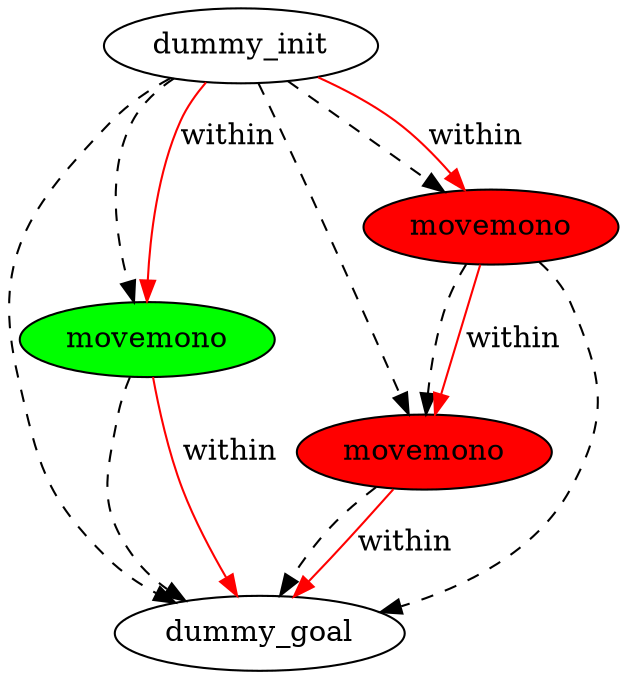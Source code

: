 digraph {
	"45f1b5c6-fc78-a929-1a40-ab12dae0df73" [label=dummy_init fillcolor=white style=filled]
	"b7b01827-e421-3d55-4351-b77ce387dcb6" [label=dummy_goal fillcolor=white style=filled]
	"31e1d5e5-3df8-e91a-be0c-6d54ca0fbbc9" [label=movemono fillcolor=red style=filled]
	"36079b18-a217-b461-d782-600ebaff490c" [label=movemono fillcolor=green style=filled]
	"2f631e9c-7423-59c8-46aa-6d1e9187bc65" [label=movemono fillcolor=red style=filled]
	"31e1d5e5-3df8-e91a-be0c-6d54ca0fbbc9" -> "b7b01827-e421-3d55-4351-b77ce387dcb6" [color=black style=dashed]
	"45f1b5c6-fc78-a929-1a40-ab12dae0df73" -> "36079b18-a217-b461-d782-600ebaff490c" [color=black style=dashed]
	"45f1b5c6-fc78-a929-1a40-ab12dae0df73" -> "31e1d5e5-3df8-e91a-be0c-6d54ca0fbbc9" [color=black style=dashed]
	"36079b18-a217-b461-d782-600ebaff490c" -> "b7b01827-e421-3d55-4351-b77ce387dcb6" [color=black style=dashed]
	"45f1b5c6-fc78-a929-1a40-ab12dae0df73" -> "b7b01827-e421-3d55-4351-b77ce387dcb6" [color=black style=dashed]
	"2f631e9c-7423-59c8-46aa-6d1e9187bc65" -> "b7b01827-e421-3d55-4351-b77ce387dcb6" [color=black style=dashed]
	"45f1b5c6-fc78-a929-1a40-ab12dae0df73" -> "2f631e9c-7423-59c8-46aa-6d1e9187bc65" [color=black style=dashed]
	"2f631e9c-7423-59c8-46aa-6d1e9187bc65" -> "31e1d5e5-3df8-e91a-be0c-6d54ca0fbbc9" [color=black style=dashed]
	"36079b18-a217-b461-d782-600ebaff490c" -> "b7b01827-e421-3d55-4351-b77ce387dcb6" [label=within color=red]
	"31e1d5e5-3df8-e91a-be0c-6d54ca0fbbc9" -> "b7b01827-e421-3d55-4351-b77ce387dcb6" [label=within color=red]
	"45f1b5c6-fc78-a929-1a40-ab12dae0df73" -> "36079b18-a217-b461-d782-600ebaff490c" [label=within color=red]
	"2f631e9c-7423-59c8-46aa-6d1e9187bc65" -> "31e1d5e5-3df8-e91a-be0c-6d54ca0fbbc9" [label=within color=red]
	"45f1b5c6-fc78-a929-1a40-ab12dae0df73" -> "2f631e9c-7423-59c8-46aa-6d1e9187bc65" [label=within color=red]
}
